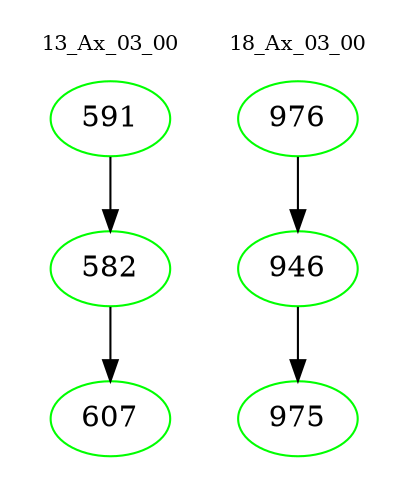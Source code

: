 digraph{
subgraph cluster_0 {
color = white
label = "13_Ax_03_00";
fontsize=10;
T0_591 [label="591", color="green"]
T0_591 -> T0_582 [color="black"]
T0_582 [label="582", color="green"]
T0_582 -> T0_607 [color="black"]
T0_607 [label="607", color="green"]
}
subgraph cluster_1 {
color = white
label = "18_Ax_03_00";
fontsize=10;
T1_976 [label="976", color="green"]
T1_976 -> T1_946 [color="black"]
T1_946 [label="946", color="green"]
T1_946 -> T1_975 [color="black"]
T1_975 [label="975", color="green"]
}
}
